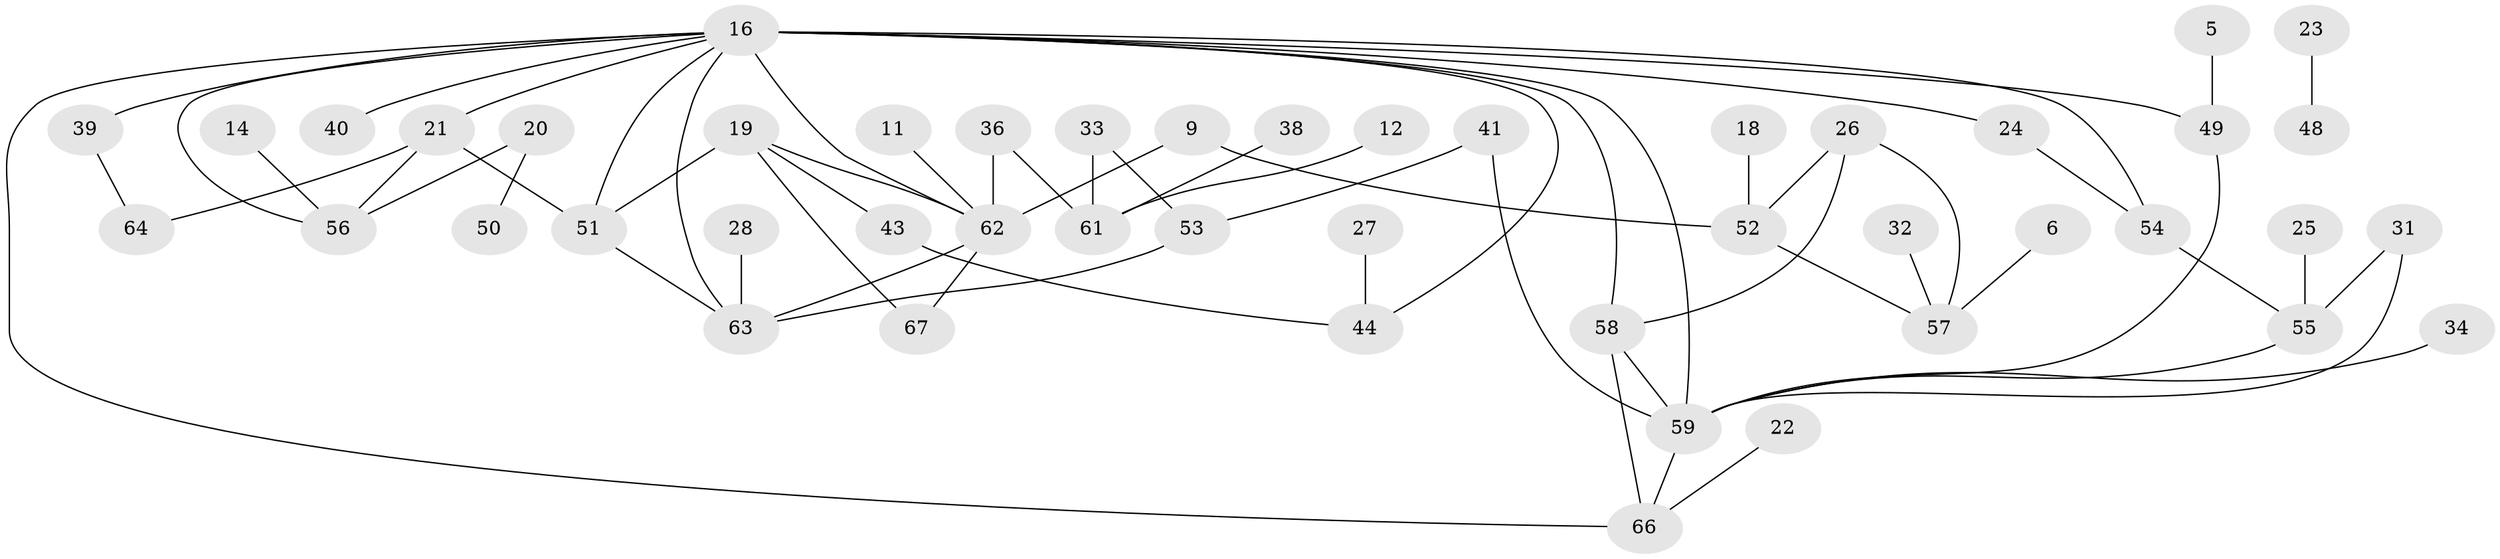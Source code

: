 // original degree distribution, {0: 0.12030075187969924, 3: 0.16541353383458646, 5: 0.03759398496240601, 2: 0.2556390977443609, 1: 0.3157894736842105, 6: 0.007518796992481203, 9: 0.007518796992481203, 4: 0.09022556390977443}
// Generated by graph-tools (version 1.1) at 2025/25/03/09/25 03:25:18]
// undirected, 47 vertices, 64 edges
graph export_dot {
graph [start="1"]
  node [color=gray90,style=filled];
  5;
  6;
  9;
  11;
  12;
  14;
  16;
  18;
  19;
  20;
  21;
  22;
  23;
  24;
  25;
  26;
  27;
  28;
  31;
  32;
  33;
  34;
  36;
  38;
  39;
  40;
  41;
  43;
  44;
  48;
  49;
  50;
  51;
  52;
  53;
  54;
  55;
  56;
  57;
  58;
  59;
  61;
  62;
  63;
  64;
  66;
  67;
  5 -- 49 [weight=1.0];
  6 -- 57 [weight=1.0];
  9 -- 52 [weight=1.0];
  9 -- 62 [weight=1.0];
  11 -- 62 [weight=1.0];
  12 -- 61 [weight=1.0];
  14 -- 56 [weight=1.0];
  16 -- 21 [weight=1.0];
  16 -- 24 [weight=1.0];
  16 -- 39 [weight=1.0];
  16 -- 40 [weight=1.0];
  16 -- 44 [weight=1.0];
  16 -- 49 [weight=1.0];
  16 -- 51 [weight=1.0];
  16 -- 54 [weight=1.0];
  16 -- 56 [weight=1.0];
  16 -- 58 [weight=1.0];
  16 -- 59 [weight=1.0];
  16 -- 62 [weight=1.0];
  16 -- 63 [weight=1.0];
  16 -- 66 [weight=1.0];
  18 -- 52 [weight=1.0];
  19 -- 43 [weight=1.0];
  19 -- 51 [weight=1.0];
  19 -- 62 [weight=1.0];
  19 -- 67 [weight=1.0];
  20 -- 50 [weight=1.0];
  20 -- 56 [weight=1.0];
  21 -- 51 [weight=1.0];
  21 -- 56 [weight=1.0];
  21 -- 64 [weight=1.0];
  22 -- 66 [weight=1.0];
  23 -- 48 [weight=1.0];
  24 -- 54 [weight=1.0];
  25 -- 55 [weight=1.0];
  26 -- 52 [weight=1.0];
  26 -- 57 [weight=1.0];
  26 -- 58 [weight=1.0];
  27 -- 44 [weight=1.0];
  28 -- 63 [weight=1.0];
  31 -- 55 [weight=1.0];
  31 -- 59 [weight=1.0];
  32 -- 57 [weight=1.0];
  33 -- 53 [weight=1.0];
  33 -- 61 [weight=1.0];
  34 -- 59 [weight=1.0];
  36 -- 61 [weight=1.0];
  36 -- 62 [weight=1.0];
  38 -- 61 [weight=1.0];
  39 -- 64 [weight=1.0];
  41 -- 53 [weight=1.0];
  41 -- 59 [weight=1.0];
  43 -- 44 [weight=1.0];
  49 -- 59 [weight=1.0];
  51 -- 63 [weight=1.0];
  52 -- 57 [weight=1.0];
  53 -- 63 [weight=1.0];
  54 -- 55 [weight=1.0];
  55 -- 59 [weight=1.0];
  58 -- 59 [weight=1.0];
  58 -- 66 [weight=1.0];
  59 -- 66 [weight=1.0];
  62 -- 63 [weight=1.0];
  62 -- 67 [weight=1.0];
}
